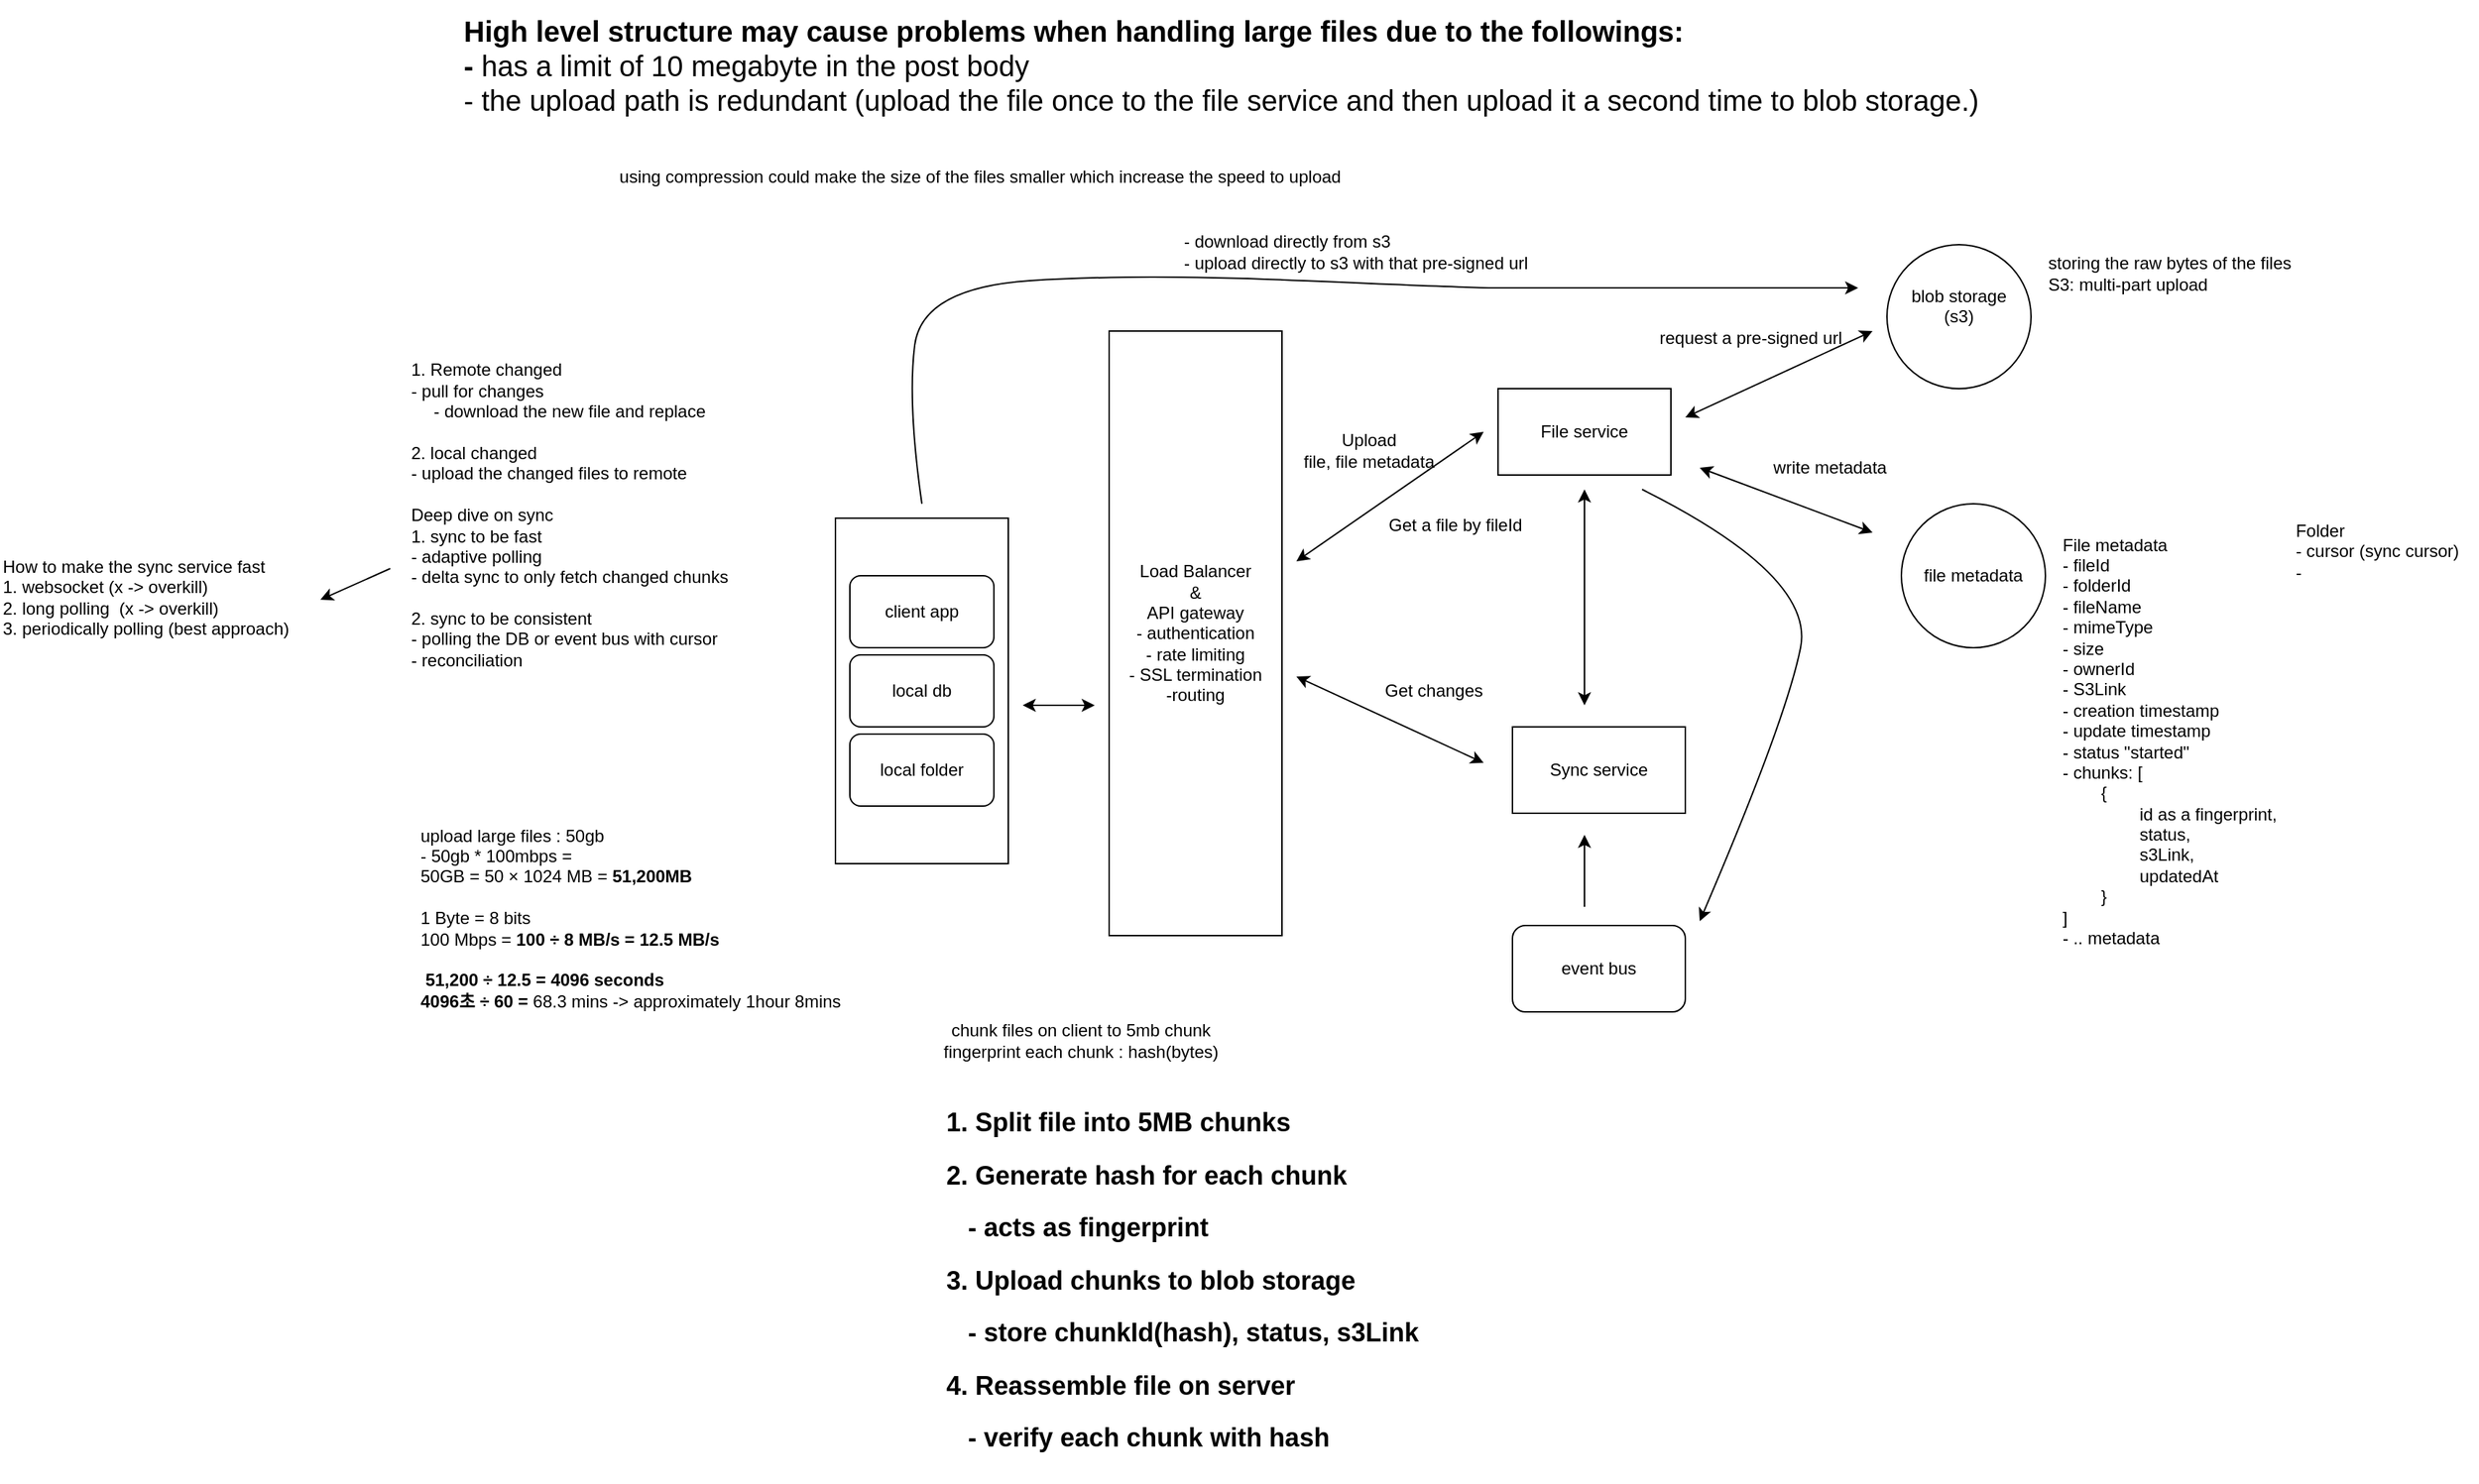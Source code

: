 <mxfile version="28.1.0">
  <diagram name="페이지-1" id="i9W8n2XISs6BEfSWjjDv">
    <mxGraphModel dx="4754" dy="5534" grid="1" gridSize="10" guides="1" tooltips="1" connect="1" arrows="1" fold="1" page="1" pageScale="1" pageWidth="3300" pageHeight="4681" math="0" shadow="0">
      <root>
        <mxCell id="0" />
        <mxCell id="1" parent="0" />
        <mxCell id="H6zTBNjA9fI-ZNXuUB1H-1" value="" style="rounded=0;whiteSpace=wrap;html=1;" vertex="1" parent="1">
          <mxGeometry x="80" y="200" width="120" height="240" as="geometry" />
        </mxCell>
        <mxCell id="H6zTBNjA9fI-ZNXuUB1H-2" value="Load Balancer&lt;div&gt;&amp;amp;&lt;/div&gt;&lt;div&gt;API gateway&lt;/div&gt;&lt;div&gt;- authentication&lt;/div&gt;&lt;div&gt;- rate limiting&lt;/div&gt;&lt;div&gt;- SSL termination&lt;/div&gt;&lt;div&gt;-routing&lt;/div&gt;" style="rounded=0;whiteSpace=wrap;html=1;" vertex="1" parent="1">
          <mxGeometry x="270" y="70" width="120" height="420" as="geometry" />
        </mxCell>
        <mxCell id="H6zTBNjA9fI-ZNXuUB1H-3" value="File service" style="rounded=0;whiteSpace=wrap;html=1;" vertex="1" parent="1">
          <mxGeometry x="540" y="110" width="120" height="60" as="geometry" />
        </mxCell>
        <mxCell id="H6zTBNjA9fI-ZNXuUB1H-4" value="" style="endArrow=classic;startArrow=classic;html=1;rounded=0;" edge="1" parent="1">
          <mxGeometry width="50" height="50" relative="1" as="geometry">
            <mxPoint x="400" y="230" as="sourcePoint" />
            <mxPoint x="530" y="140" as="targetPoint" />
          </mxGeometry>
        </mxCell>
        <mxCell id="H6zTBNjA9fI-ZNXuUB1H-5" value="Upload&lt;div&gt;file, file&amp;nbsp;&lt;span style=&quot;background-color: transparent; color: light-dark(rgb(0, 0, 0), rgb(255, 255, 255));&quot;&gt;metadata&lt;/span&gt;&lt;/div&gt;" style="text;html=1;align=center;verticalAlign=middle;resizable=0;points=[];autosize=1;strokeColor=none;fillColor=none;" vertex="1" parent="1">
          <mxGeometry x="395" y="133" width="110" height="40" as="geometry" />
        </mxCell>
        <mxCell id="H6zTBNjA9fI-ZNXuUB1H-6" value="blob storage&lt;div&gt;(s3)&lt;/div&gt;&lt;div&gt;&lt;br&gt;&lt;/div&gt;" style="ellipse;whiteSpace=wrap;html=1;aspect=fixed;" vertex="1" parent="1">
          <mxGeometry x="810" y="10" width="100" height="100" as="geometry" />
        </mxCell>
        <mxCell id="H6zTBNjA9fI-ZNXuUB1H-7" value="" style="endArrow=classic;startArrow=classic;html=1;rounded=0;" edge="1" parent="1">
          <mxGeometry width="50" height="50" relative="1" as="geometry">
            <mxPoint x="670" y="130" as="sourcePoint" />
            <mxPoint x="800" y="70" as="targetPoint" />
          </mxGeometry>
        </mxCell>
        <mxCell id="H6zTBNjA9fI-ZNXuUB1H-8" value="request a pre-signed url" style="text;html=1;align=center;verticalAlign=middle;resizable=0;points=[];autosize=1;strokeColor=none;fillColor=none;" vertex="1" parent="1">
          <mxGeometry x="640" y="60" width="150" height="30" as="geometry" />
        </mxCell>
        <mxCell id="H6zTBNjA9fI-ZNXuUB1H-9" value="&lt;div&gt;file metadata&lt;/div&gt;" style="ellipse;whiteSpace=wrap;html=1;aspect=fixed;" vertex="1" parent="1">
          <mxGeometry x="820" y="190" width="100" height="100" as="geometry" />
        </mxCell>
        <mxCell id="H6zTBNjA9fI-ZNXuUB1H-10" value="" style="endArrow=classic;startArrow=classic;html=1;rounded=0;" edge="1" parent="1">
          <mxGeometry width="50" height="50" relative="1" as="geometry">
            <mxPoint x="680" y="165" as="sourcePoint" />
            <mxPoint x="800" y="210" as="targetPoint" />
          </mxGeometry>
        </mxCell>
        <mxCell id="H6zTBNjA9fI-ZNXuUB1H-11" value="write metadata" style="text;html=1;align=center;verticalAlign=middle;resizable=0;points=[];autosize=1;strokeColor=none;fillColor=none;" vertex="1" parent="1">
          <mxGeometry x="720" y="150" width="100" height="30" as="geometry" />
        </mxCell>
        <mxCell id="H6zTBNjA9fI-ZNXuUB1H-12" value="File metadata&lt;div&gt;- fileId&lt;/div&gt;&lt;div&gt;- folderId&lt;/div&gt;&lt;div&gt;- fileName&lt;/div&gt;&lt;div&gt;- mimeType&lt;/div&gt;&lt;div&gt;- size&lt;/div&gt;&lt;div&gt;- ownerId&lt;/div&gt;&lt;div&gt;- S3Link&lt;/div&gt;&lt;div&gt;- creation timestamp&lt;/div&gt;&lt;div&gt;- update timestamp&lt;/div&gt;&lt;div&gt;- status &quot;started&quot;&lt;/div&gt;&lt;div&gt;- chunks: [&lt;/div&gt;&lt;div&gt;&lt;span style=&quot;white-space: pre;&quot;&gt;&#x9;&lt;/span&gt;{&lt;/div&gt;&lt;div&gt;&lt;span style=&quot;white-space: pre;&quot;&gt;&#x9;&lt;/span&gt;&lt;span style=&quot;white-space: pre;&quot;&gt;&#x9;&lt;/span&gt;id as a fingerprint,&lt;br&gt;&lt;/div&gt;&lt;div&gt;&lt;span style=&quot;white-space: pre;&quot;&gt;&#x9;&lt;/span&gt;&lt;span style=&quot;white-space: pre;&quot;&gt;&#x9;&lt;/span&gt;status,&lt;br&gt;&lt;/div&gt;&lt;div&gt;&lt;span style=&quot;white-space: pre;&quot;&gt;&#x9;&lt;/span&gt;&lt;span style=&quot;white-space: pre;&quot;&gt;&#x9;&lt;/span&gt;s3Link,&lt;br&gt;&lt;/div&gt;&lt;div&gt;&lt;span style=&quot;white-space: pre;&quot;&gt;&#x9;&lt;/span&gt;&lt;span style=&quot;white-space: pre;&quot;&gt;&#x9;&lt;/span&gt;updatedAt&lt;br&gt;&lt;/div&gt;&lt;div&gt;&lt;span style=&quot;white-space: pre;&quot;&gt;&#x9;&lt;/span&gt;}&lt;br&gt;&lt;/div&gt;&lt;div&gt;]&lt;/div&gt;&lt;div&gt;- .. metadata&lt;/div&gt;" style="text;html=1;align=left;verticalAlign=middle;resizable=0;points=[];autosize=1;strokeColor=none;fillColor=none;" vertex="1" parent="1">
          <mxGeometry x="930" y="205" width="170" height="300" as="geometry" />
        </mxCell>
        <mxCell id="H6zTBNjA9fI-ZNXuUB1H-13" value="storing the raw bytes of the files&lt;div&gt;S3: multi-part upload&lt;/div&gt;" style="text;html=1;align=left;verticalAlign=middle;resizable=0;points=[];autosize=1;strokeColor=none;fillColor=none;" vertex="1" parent="1">
          <mxGeometry x="920" y="10" width="190" height="40" as="geometry" />
        </mxCell>
        <mxCell id="H6zTBNjA9fI-ZNXuUB1H-14" value="Get a file by fileId" style="text;html=1;align=center;verticalAlign=middle;resizable=0;points=[];autosize=1;strokeColor=none;fillColor=none;" vertex="1" parent="1">
          <mxGeometry x="450" y="190" width="120" height="30" as="geometry" />
        </mxCell>
        <mxCell id="H6zTBNjA9fI-ZNXuUB1H-16" value="" style="curved=1;endArrow=classic;html=1;rounded=0;" edge="1" parent="1">
          <mxGeometry width="50" height="50" relative="1" as="geometry">
            <mxPoint x="140" y="190" as="sourcePoint" />
            <mxPoint x="790" y="40" as="targetPoint" />
            <Array as="points">
              <mxPoint x="130" y="120" />
              <mxPoint x="140" y="40" />
              <mxPoint x="290" y="30" />
              <mxPoint x="520" y="40" />
              <mxPoint x="560" y="40" />
            </Array>
          </mxGeometry>
        </mxCell>
        <mxCell id="H6zTBNjA9fI-ZNXuUB1H-17" value="- download directly from s3&lt;div&gt;- upload directly to s3 with that pre-signed url&lt;/div&gt;" style="text;html=1;align=left;verticalAlign=middle;resizable=0;points=[];autosize=1;strokeColor=none;fillColor=none;" vertex="1" parent="1">
          <mxGeometry x="320" y="-5" width="260" height="40" as="geometry" />
        </mxCell>
        <mxCell id="H6zTBNjA9fI-ZNXuUB1H-19" value="" style="endArrow=classic;startArrow=classic;html=1;rounded=0;" edge="1" parent="1">
          <mxGeometry width="50" height="50" relative="1" as="geometry">
            <mxPoint x="260" y="330" as="sourcePoint" />
            <mxPoint x="210" y="330" as="targetPoint" />
          </mxGeometry>
        </mxCell>
        <mxCell id="H6zTBNjA9fI-ZNXuUB1H-21" value="local folder" style="rounded=1;whiteSpace=wrap;html=1;" vertex="1" parent="1">
          <mxGeometry x="90" y="350" width="100" height="50" as="geometry" />
        </mxCell>
        <mxCell id="H6zTBNjA9fI-ZNXuUB1H-22" value="client app" style="rounded=1;whiteSpace=wrap;html=1;" vertex="1" parent="1">
          <mxGeometry x="90" y="240" width="100" height="50" as="geometry" />
        </mxCell>
        <mxCell id="H6zTBNjA9fI-ZNXuUB1H-24" value="&lt;div style=&quot;text-align: left;&quot;&gt;&lt;span style=&quot;background-color: transparent; color: light-dark(rgb(0, 0, 0), rgb(255, 255, 255));&quot;&gt;1. Remote changed&lt;/span&gt;&lt;/div&gt;&lt;div style=&quot;text-align: left;&quot;&gt;- pull for changes&lt;/div&gt;&lt;div&gt;- download the new file and replace&lt;/div&gt;&lt;div style=&quot;text-align: left;&quot;&gt;&lt;br&gt;&lt;/div&gt;&lt;div style=&quot;text-align: left;&quot;&gt;2. local changed&lt;/div&gt;&lt;div style=&quot;text-align: left;&quot;&gt;- upload the changed files to remote&lt;/div&gt;&lt;div style=&quot;text-align: left;&quot;&gt;&lt;br&gt;&lt;/div&gt;&lt;div style=&quot;text-align: left;&quot;&gt;Deep dive on sync&lt;/div&gt;&lt;div style=&quot;text-align: left;&quot;&gt;1. sync to be fast&lt;/div&gt;&lt;div style=&quot;text-align: left;&quot;&gt;- adaptive polling&lt;/div&gt;&lt;div style=&quot;text-align: left;&quot;&gt;- delta sync to only fetch changed chunks&lt;/div&gt;&lt;div style=&quot;text-align: left;&quot;&gt;&lt;br&gt;&lt;/div&gt;&lt;div style=&quot;text-align: left;&quot;&gt;2. sync to be consistent&lt;/div&gt;&lt;div style=&quot;text-align: left;&quot;&gt;- polling the DB or event bus with cursor&lt;/div&gt;&lt;div style=&quot;text-align: left;&quot;&gt;- reconciliation&amp;nbsp;&lt;/div&gt;&lt;div&gt;&lt;br&gt;&lt;/div&gt;" style="text;html=1;align=center;verticalAlign=middle;resizable=0;points=[];autosize=1;strokeColor=none;fillColor=none;" vertex="1" parent="1">
          <mxGeometry x="-225" y="85" width="240" height="240" as="geometry" />
        </mxCell>
        <mxCell id="H6zTBNjA9fI-ZNXuUB1H-25" value="Sync service" style="rounded=0;whiteSpace=wrap;html=1;" vertex="1" parent="1">
          <mxGeometry x="550" y="345" width="120" height="60" as="geometry" />
        </mxCell>
        <mxCell id="H6zTBNjA9fI-ZNXuUB1H-26" value="" style="endArrow=classic;startArrow=classic;html=1;rounded=0;" edge="1" parent="1">
          <mxGeometry width="50" height="50" relative="1" as="geometry">
            <mxPoint x="400" y="310" as="sourcePoint" />
            <mxPoint x="530" y="370" as="targetPoint" />
          </mxGeometry>
        </mxCell>
        <mxCell id="H6zTBNjA9fI-ZNXuUB1H-27" value="Get changes" style="text;html=1;align=center;verticalAlign=middle;resizable=0;points=[];autosize=1;strokeColor=none;fillColor=none;" vertex="1" parent="1">
          <mxGeometry x="450" y="305" width="90" height="30" as="geometry" />
        </mxCell>
        <mxCell id="H6zTBNjA9fI-ZNXuUB1H-28" value="" style="endArrow=classic;startArrow=classic;html=1;rounded=0;" edge="1" parent="1">
          <mxGeometry width="50" height="50" relative="1" as="geometry">
            <mxPoint x="600" y="330" as="sourcePoint" />
            <mxPoint x="600" y="180" as="targetPoint" />
          </mxGeometry>
        </mxCell>
        <mxCell id="H6zTBNjA9fI-ZNXuUB1H-29" value="local db" style="rounded=1;whiteSpace=wrap;html=1;" vertex="1" parent="1">
          <mxGeometry x="90" y="295" width="100" height="50" as="geometry" />
        </mxCell>
        <mxCell id="H6zTBNjA9fI-ZNXuUB1H-31" value="&lt;b&gt;&lt;font style=&quot;font-size: 20px;&quot;&gt;High level structure may cause problems when handling large files due to the followings:&lt;/font&gt;&lt;/b&gt;&lt;div&gt;&lt;font style=&quot;font-size: 20px;&quot;&gt;&lt;b&gt;-&lt;/b&gt; has a limit of 10 megabyte in the post body&lt;/font&gt;&lt;/div&gt;&lt;div&gt;&lt;font style=&quot;font-size: 20px;&quot;&gt;- the upload path is redundant (upload the file once to the file service and then upload it a second time to blob storage.)&lt;/font&gt;&lt;/div&gt;" style="text;html=1;align=left;verticalAlign=middle;resizable=0;points=[];autosize=1;strokeColor=none;fillColor=none;" vertex="1" parent="1">
          <mxGeometry x="-180" y="-160" width="1080" height="90" as="geometry" />
        </mxCell>
        <mxCell id="H6zTBNjA9fI-ZNXuUB1H-32" value="upload large files : 50gb&lt;div&gt;- 50gb * 100mbps =&lt;/div&gt;&lt;div&gt;50GB = 50 × 1024 MB = &lt;strong data-end=&quot;385&quot; data-start=&quot;373&quot;&gt;51,200MB&lt;/strong&gt;&lt;/div&gt;&lt;div&gt;&lt;br&gt;&lt;/div&gt;&lt;div&gt;1 Byte = 8 bits&lt;/div&gt;&lt;div&gt;100 Mbps = &lt;strong data-end=&quot;325&quot; data-start=&quot;297&quot;&gt;100 ÷ 8 MB/s = 12.5 MB/s&lt;/strong&gt;&lt;/div&gt;&lt;div&gt;&lt;strong data-end=&quot;325&quot; data-start=&quot;297&quot;&gt;&lt;br&gt;&lt;/strong&gt;&lt;/div&gt;&lt;div&gt;&lt;strong data-end=&quot;325&quot; data-start=&quot;297&quot;&gt;&amp;nbsp;51,200 ÷ 12.5 = &lt;strong data-end=&quot;470&quot; data-start=&quot;461&quot;&gt;4096 seconds&lt;/strong&gt;&lt;/strong&gt;&lt;/div&gt;&lt;div&gt;&lt;strong data-end=&quot;325&quot; data-start=&quot;297&quot;&gt;&lt;strong data-end=&quot;470&quot; data-start=&quot;461&quot;&gt;4096초 ÷ 60 =&amp;nbsp;&lt;/strong&gt;&lt;/strong&gt;&lt;span style=&quot;background-color: transparent; color: light-dark(rgb(0, 0, 0), rgb(255, 255, 255));&quot;&gt;68.3 mins -&amp;gt; approximately 1hour 8mins&lt;/span&gt;&lt;/div&gt;&lt;div&gt;&amp;nbsp;&lt;/div&gt;" style="text;html=1;align=left;verticalAlign=middle;resizable=0;points=[];autosize=1;strokeColor=none;fillColor=none;" vertex="1" parent="1">
          <mxGeometry x="-210" y="405" width="310" height="160" as="geometry" />
        </mxCell>
        <mxCell id="H6zTBNjA9fI-ZNXuUB1H-33" value="chunk files on client to 5mb chunk&lt;div&gt;fingerprint each chunk : hash(bytes)&lt;/div&gt;" style="text;html=1;align=center;verticalAlign=middle;resizable=0;points=[];autosize=1;strokeColor=none;fillColor=none;" vertex="1" parent="1">
          <mxGeometry x="145" y="543" width="210" height="40" as="geometry" />
        </mxCell>
        <mxCell id="H6zTBNjA9fI-ZNXuUB1H-34" value="&lt;h2 data-start=&quot;88&quot; data-end=&quot;134&quot;&gt;1. Split file into 5MB chunks&lt;/h2&gt;&lt;h2 data-start=&quot;88&quot; data-end=&quot;134&quot;&gt;2. Generate hash for each chunk&lt;/h2&gt;&lt;h2 data-start=&quot;88&quot; data-end=&quot;134&quot;&gt;&amp;nbsp; &amp;nbsp;- acts as fingerprint&lt;/h2&gt;&lt;h2 data-start=&quot;88&quot; data-end=&quot;134&quot;&gt;3. Upload chunks to blob storage&lt;/h2&gt;&lt;h2 data-start=&quot;88&quot; data-end=&quot;134&quot;&gt;&amp;nbsp; &amp;nbsp;- store chunkId(hash), status, s3Link&lt;/h2&gt;&lt;h2 data-start=&quot;88&quot; data-end=&quot;134&quot;&gt;4. Reassemble file on server&lt;/h2&gt;&lt;h2 data-start=&quot;88&quot; data-end=&quot;134&quot;&gt;&amp;nbsp; &amp;nbsp;- verify each chunk with hash&lt;/h2&gt;" style="text;html=1;align=left;verticalAlign=middle;resizable=0;points=[];autosize=1;strokeColor=none;fillColor=none;" vertex="1" parent="1">
          <mxGeometry x="155" y="590" width="350" height="280" as="geometry" />
        </mxCell>
        <mxCell id="H6zTBNjA9fI-ZNXuUB1H-36" value="using compression could make the size of the files smaller which increase the speed to upload" style="text;html=1;align=center;verticalAlign=middle;resizable=0;points=[];autosize=1;strokeColor=none;fillColor=none;" vertex="1" parent="1">
          <mxGeometry x="-80" y="-52" width="520" height="30" as="geometry" />
        </mxCell>
        <mxCell id="H6zTBNjA9fI-ZNXuUB1H-37" value="How to make the sync service fast&lt;br&gt;1. websocket (x -&amp;gt; overkill)&lt;div&gt;2. long polling&amp;nbsp;&lt;span style=&quot;background-color: transparent; color: light-dark(rgb(0, 0, 0), rgb(255, 255, 255));&quot;&gt;&amp;nbsp;&lt;/span&gt;&lt;span style=&quot;background-color: transparent; color: light-dark(rgb(0, 0, 0), rgb(255, 255, 255));&quot;&gt;(x -&amp;gt; overkill)&lt;/span&gt;&lt;/div&gt;&lt;div&gt;&lt;span style=&quot;background-color: transparent; color: light-dark(rgb(0, 0, 0), rgb(255, 255, 255));&quot;&gt;3. periodically polling (best approach)&lt;/span&gt;&lt;/div&gt;" style="text;html=1;align=left;verticalAlign=middle;resizable=0;points=[];autosize=1;strokeColor=none;fillColor=none;" vertex="1" parent="1">
          <mxGeometry x="-500" y="220" width="220" height="70" as="geometry" />
        </mxCell>
        <mxCell id="H6zTBNjA9fI-ZNXuUB1H-38" value="" style="endArrow=classic;html=1;rounded=0;entryX=1.011;entryY=0.524;entryDx=0;entryDy=0;entryPerimeter=0;exitX=-0.017;exitY=0.625;exitDx=0;exitDy=0;exitPerimeter=0;" edge="1" parent="1" source="H6zTBNjA9fI-ZNXuUB1H-24" target="H6zTBNjA9fI-ZNXuUB1H-37">
          <mxGeometry width="50" height="50" relative="1" as="geometry">
            <mxPoint x="220" y="290" as="sourcePoint" />
            <mxPoint x="270" y="240" as="targetPoint" />
          </mxGeometry>
        </mxCell>
        <mxCell id="H6zTBNjA9fI-ZNXuUB1H-39" value="event bus" style="rounded=1;whiteSpace=wrap;html=1;" vertex="1" parent="1">
          <mxGeometry x="550" y="483" width="120" height="60" as="geometry" />
        </mxCell>
        <mxCell id="H6zTBNjA9fI-ZNXuUB1H-40" value="" style="curved=1;endArrow=classic;html=1;rounded=0;" edge="1" parent="1">
          <mxGeometry width="50" height="50" relative="1" as="geometry">
            <mxPoint x="640" y="180" as="sourcePoint" />
            <mxPoint x="680" y="480" as="targetPoint" />
            <Array as="points">
              <mxPoint x="760" y="240" />
              <mxPoint x="740" y="340" />
            </Array>
          </mxGeometry>
        </mxCell>
        <mxCell id="H6zTBNjA9fI-ZNXuUB1H-42" value="" style="endArrow=classic;html=1;rounded=0;" edge="1" parent="1">
          <mxGeometry width="50" height="50" relative="1" as="geometry">
            <mxPoint x="600" y="470" as="sourcePoint" />
            <mxPoint x="600" y="420" as="targetPoint" />
            <Array as="points">
              <mxPoint x="600" y="440" />
            </Array>
          </mxGeometry>
        </mxCell>
        <mxCell id="H6zTBNjA9fI-ZNXuUB1H-44" value="&lt;div style=&quot;text-align: left;&quot;&gt;&lt;span style=&quot;background-color: transparent; color: light-dark(rgb(0, 0, 0), rgb(255, 255, 255));&quot;&gt;Folder&lt;/span&gt;&lt;/div&gt;&lt;div&gt;- cursor (sync cursor)&lt;/div&gt;&lt;div style=&quot;text-align: left;&quot;&gt;-&amp;nbsp;&lt;/div&gt;" style="text;html=1;align=center;verticalAlign=middle;resizable=0;points=[];autosize=1;strokeColor=none;fillColor=none;" vertex="1" parent="1">
          <mxGeometry x="1080" y="193" width="140" height="60" as="geometry" />
        </mxCell>
      </root>
    </mxGraphModel>
  </diagram>
</mxfile>
